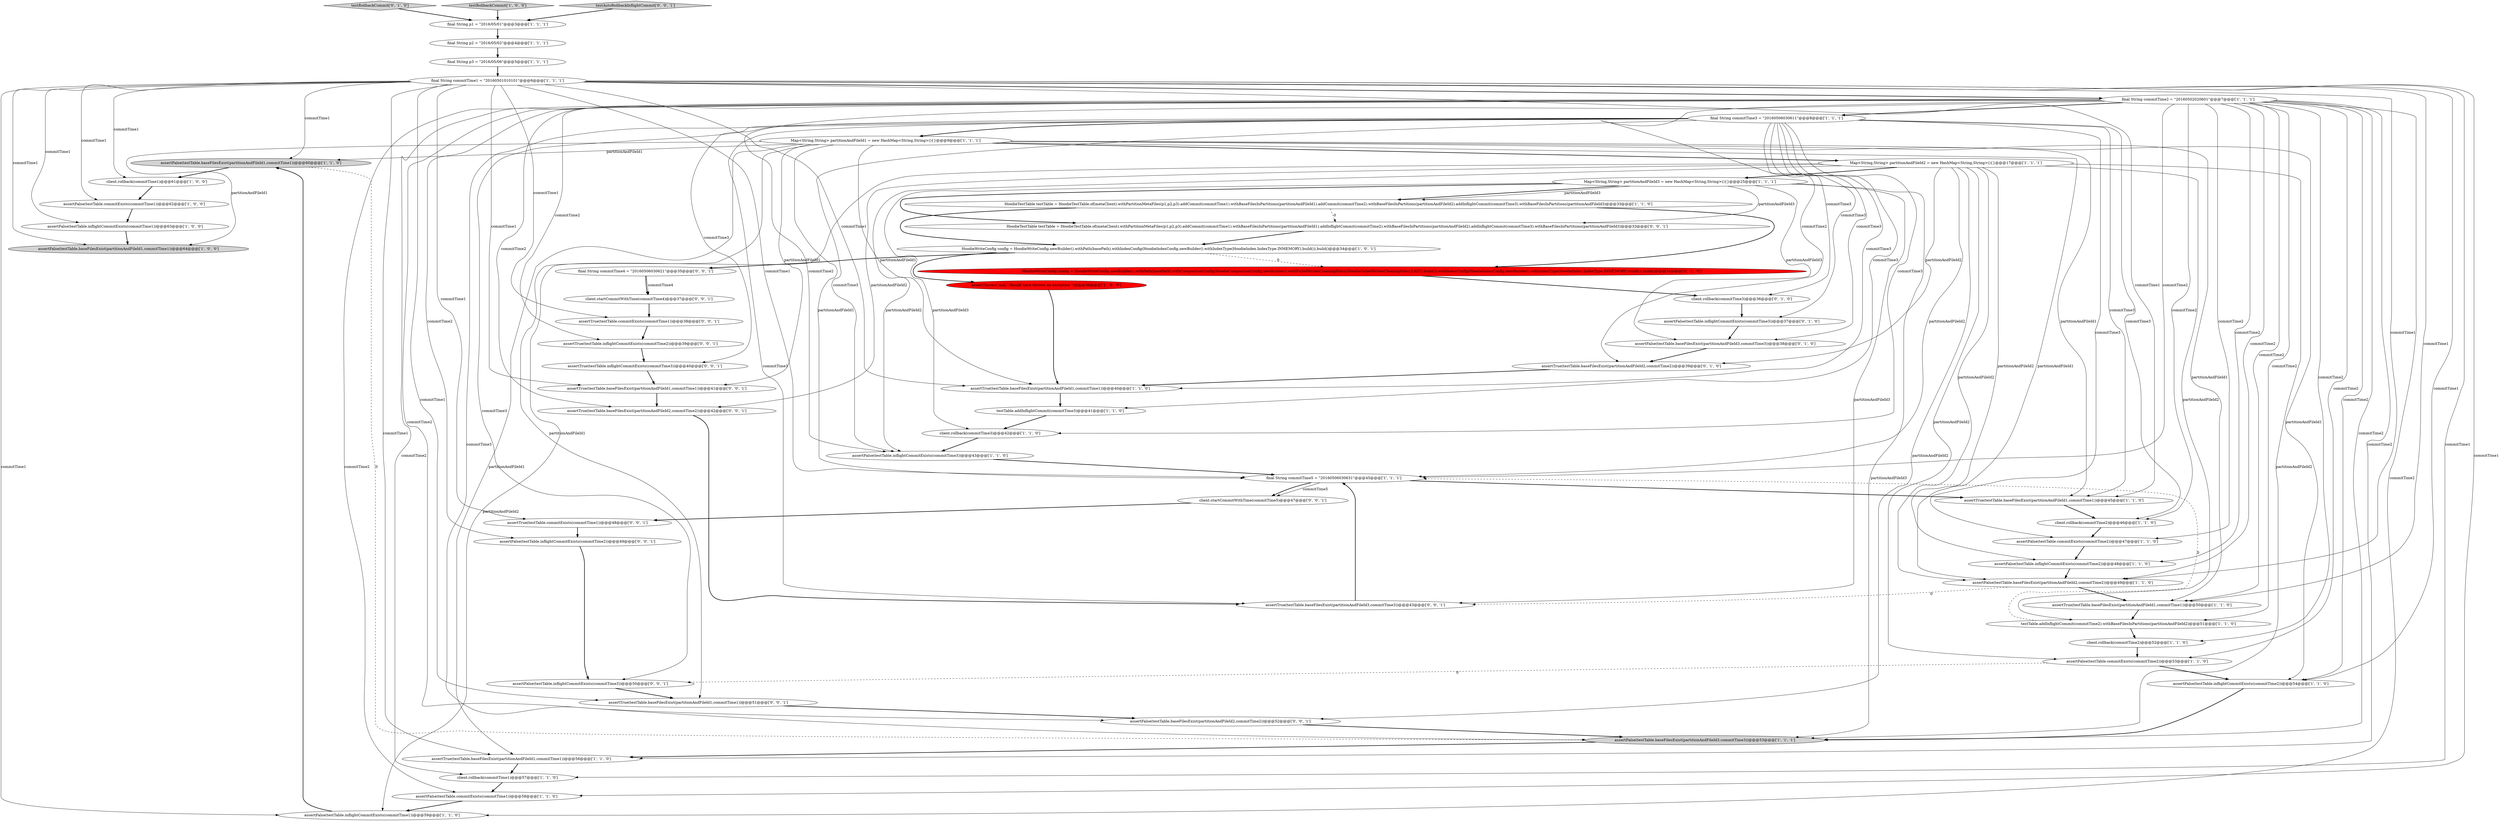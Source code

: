 digraph {
7 [style = filled, label = "assertFalse(testTable.baseFilesExist(partitionAndFileId1,commitTime1))@@@60@@@['1', '1', '0']", fillcolor = lightgray, shape = ellipse image = "AAA0AAABBB1BBB"];
20 [style = filled, label = "final String commitTime5 = \"20160506030631\"@@@45@@@['1', '1', '1']", fillcolor = white, shape = ellipse image = "AAA0AAABBB1BBB"];
58 [style = filled, label = "assertTrue(testTable.inflightCommitExists(commitTime3))@@@40@@@['0', '0', '1']", fillcolor = white, shape = ellipse image = "AAA0AAABBB3BBB"];
39 [style = filled, label = "testRollbackCommit['0', '1', '0']", fillcolor = lightgray, shape = diamond image = "AAA0AAABBB2BBB"];
54 [style = filled, label = "client.startCommitWithTime(commitTime4)@@@37@@@['0', '0', '1']", fillcolor = white, shape = ellipse image = "AAA0AAABBB3BBB"];
36 [style = filled, label = "assertFalse(testTable.commitExists(commitTime1))@@@62@@@['1', '0', '0']", fillcolor = white, shape = ellipse image = "AAA0AAABBB1BBB"];
42 [style = filled, label = "client.rollback(commitTime3)@@@36@@@['0', '1', '0']", fillcolor = white, shape = ellipse image = "AAA0AAABBB2BBB"];
37 [style = filled, label = "assertFalse(testTable.inflightCommitExists(commitTime1))@@@63@@@['1', '0', '0']", fillcolor = white, shape = ellipse image = "AAA0AAABBB1BBB"];
35 [style = filled, label = "HoodieWriteConfig config = HoodieWriteConfig.newBuilder().withPath(basePath).withIndexConfig(HoodieIndexConfig.newBuilder().withIndexType(HoodieIndex.IndexType.INMEMORY).build()).build()@@@34@@@['1', '0', '1']", fillcolor = white, shape = ellipse image = "AAA0AAABBB1BBB"];
38 [style = filled, label = "assertFalse(testTable.baseFilesExist(partitionAndFileId3,commitTime3))@@@38@@@['0', '1', '0']", fillcolor = white, shape = ellipse image = "AAA0AAABBB2BBB"];
44 [style = filled, label = "assertFalse(testTable.inflightCommitExists(commitTime2))@@@49@@@['0', '0', '1']", fillcolor = white, shape = ellipse image = "AAA0AAABBB3BBB"];
25 [style = filled, label = "client.rollback(commitTime1)@@@61@@@['1', '0', '0']", fillcolor = white, shape = ellipse image = "AAA0AAABBB1BBB"];
29 [style = filled, label = "testTable.addInflightCommit(commitTime2).withBaseFilesInPartitions(partitionAndFileId2)@@@51@@@['1', '1', '0']", fillcolor = white, shape = ellipse image = "AAA0AAABBB1BBB"];
16 [style = filled, label = "testRollbackCommit['1', '0', '0']", fillcolor = lightgray, shape = diamond image = "AAA0AAABBB1BBB"];
3 [style = filled, label = "testTable.addInflightCommit(commitTime3)@@@41@@@['1', '1', '0']", fillcolor = white, shape = ellipse image = "AAA0AAABBB1BBB"];
5 [style = filled, label = "Map<String,String> partitionAndFileId1 = new HashMap<String,String>(){}@@@9@@@['1', '1', '1']", fillcolor = white, shape = ellipse image = "AAA0AAABBB1BBB"];
15 [style = filled, label = "assertFalse(testTable.commitExists(commitTime2))@@@53@@@['1', '1', '0']", fillcolor = white, shape = ellipse image = "AAA0AAABBB1BBB"];
0 [style = filled, label = "client.rollback(commitTime3)@@@42@@@['1', '1', '0']", fillcolor = white, shape = ellipse image = "AAA0AAABBB1BBB"];
28 [style = filled, label = "client.rollback(commitTime2)@@@52@@@['1', '1', '0']", fillcolor = white, shape = ellipse image = "AAA0AAABBB1BBB"];
59 [style = filled, label = "assertTrue(testTable.baseFilesExist(partitionAndFileId2,commitTime2))@@@42@@@['0', '0', '1']", fillcolor = white, shape = ellipse image = "AAA0AAABBB3BBB"];
51 [style = filled, label = "assertTrue(testTable.baseFilesExist(partitionAndFileId1,commitTime1))@@@41@@@['0', '0', '1']", fillcolor = white, shape = ellipse image = "AAA0AAABBB3BBB"];
46 [style = filled, label = "assertTrue(testTable.baseFilesExist(partitionAndFileId1,commitTime1))@@@51@@@['0', '0', '1']", fillcolor = white, shape = ellipse image = "AAA0AAABBB3BBB"];
45 [style = filled, label = "testAutoRollbackInflightCommit['0', '0', '1']", fillcolor = lightgray, shape = diamond image = "AAA0AAABBB3BBB"];
18 [style = filled, label = "assertThrows(,null,\"Should have thrown an exception \")@@@36@@@['1', '0', '0']", fillcolor = red, shape = ellipse image = "AAA1AAABBB1BBB"];
9 [style = filled, label = "assertFalse(testTable.baseFilesExist(partitionAndFileId2,commitTime2))@@@49@@@['1', '1', '0']", fillcolor = white, shape = ellipse image = "AAA0AAABBB1BBB"];
52 [style = filled, label = "assertTrue(testTable.inflightCommitExists(commitTime2))@@@39@@@['0', '0', '1']", fillcolor = white, shape = ellipse image = "AAA0AAABBB3BBB"];
47 [style = filled, label = "final String commitTime4 = \"20160506030621\"@@@35@@@['0', '0', '1']", fillcolor = white, shape = ellipse image = "AAA0AAABBB3BBB"];
17 [style = filled, label = "assertFalse(testTable.inflightCommitExists(commitTime1))@@@59@@@['1', '1', '0']", fillcolor = white, shape = ellipse image = "AAA0AAABBB1BBB"];
57 [style = filled, label = "assertTrue(testTable.commitExists(commitTime1))@@@48@@@['0', '0', '1']", fillcolor = white, shape = ellipse image = "AAA0AAABBB3BBB"];
33 [style = filled, label = "HoodieTestTable testTable = HoodieTestTable.of(metaClient).withPartitionMetaFiles(p1,p2,p3).addCommit(commitTime1).withBaseFilesInPartitions(partitionAndFileId1).addCommit(commitTime2).withBaseFilesInPartitions(partitionAndFileId2).addInflightCommit(commitTime3).withBaseFilesInPartitions(partitionAndFileId3)@@@33@@@['1', '1', '0']", fillcolor = white, shape = ellipse image = "AAA0AAABBB1BBB"];
49 [style = filled, label = "client.startCommitWithTime(commitTime5)@@@47@@@['0', '0', '1']", fillcolor = white, shape = ellipse image = "AAA0AAABBB3BBB"];
4 [style = filled, label = "assertFalse(testTable.inflightCommitExists(commitTime2))@@@54@@@['1', '1', '0']", fillcolor = white, shape = ellipse image = "AAA0AAABBB1BBB"];
10 [style = filled, label = "final String p1 = \"2016/05/01\"@@@3@@@['1', '1', '1']", fillcolor = white, shape = ellipse image = "AAA0AAABBB1BBB"];
11 [style = filled, label = "assertTrue(testTable.baseFilesExist(partitionAndFileId1,commitTime1))@@@45@@@['1', '1', '0']", fillcolor = white, shape = ellipse image = "AAA0AAABBB1BBB"];
8 [style = filled, label = "assertFalse(testTable.baseFilesExist(partitionAndFileId3,commitTime3))@@@53@@@['1', '1', '1']", fillcolor = lightgray, shape = ellipse image = "AAA0AAABBB1BBB"];
21 [style = filled, label = "client.rollback(commitTime2)@@@46@@@['1', '1', '0']", fillcolor = white, shape = ellipse image = "AAA0AAABBB1BBB"];
30 [style = filled, label = "assertFalse(testTable.inflightCommitExists(commitTime3))@@@43@@@['1', '1', '0']", fillcolor = white, shape = ellipse image = "AAA0AAABBB1BBB"];
32 [style = filled, label = "assertFalse(testTable.commitExists(commitTime2))@@@47@@@['1', '1', '0']", fillcolor = white, shape = ellipse image = "AAA0AAABBB1BBB"];
19 [style = filled, label = "assertTrue(testTable.baseFilesExist(partitionAndFileId1,commitTime1))@@@50@@@['1', '1', '0']", fillcolor = white, shape = ellipse image = "AAA0AAABBB1BBB"];
34 [style = filled, label = "final String p2 = \"2016/05/02\"@@@4@@@['1', '1', '1']", fillcolor = white, shape = ellipse image = "AAA0AAABBB1BBB"];
23 [style = filled, label = "Map<String,String> partitionAndFileId2 = new HashMap<String,String>(){}@@@17@@@['1', '1', '1']", fillcolor = white, shape = ellipse image = "AAA0AAABBB1BBB"];
14 [style = filled, label = "assertFalse(testTable.inflightCommitExists(commitTime2))@@@48@@@['1', '1', '0']", fillcolor = white, shape = ellipse image = "AAA0AAABBB1BBB"];
22 [style = filled, label = "client.rollback(commitTime1)@@@57@@@['1', '1', '0']", fillcolor = white, shape = ellipse image = "AAA0AAABBB1BBB"];
40 [style = filled, label = "assertFalse(testTable.inflightCommitExists(commitTime3))@@@37@@@['0', '1', '0']", fillcolor = white, shape = ellipse image = "AAA0AAABBB2BBB"];
53 [style = filled, label = "assertTrue(testTable.commitExists(commitTime1))@@@38@@@['0', '0', '1']", fillcolor = white, shape = ellipse image = "AAA0AAABBB3BBB"];
6 [style = filled, label = "assertTrue(testTable.baseFilesExist(partitionAndFileId1,commitTime1))@@@40@@@['1', '1', '0']", fillcolor = white, shape = ellipse image = "AAA0AAABBB1BBB"];
12 [style = filled, label = "final String commitTime2 = \"20160502020601\"@@@7@@@['1', '1', '1']", fillcolor = white, shape = ellipse image = "AAA0AAABBB1BBB"];
41 [style = filled, label = "HoodieWriteConfig config = HoodieWriteConfig.newBuilder().withPath(basePath).withCompactionConfig(HoodieCompactionConfig.newBuilder().withFailedWritesCleaningPolicy(HoodieFailedWritesCleaningPolicy.LAZY).build()).withIndexConfig(HoodieIndexConfig.newBuilder().withIndexType(HoodieIndex.IndexType.INMEMORY).build()).build()@@@34@@@['0', '1', '0']", fillcolor = red, shape = ellipse image = "AAA1AAABBB2BBB"];
26 [style = filled, label = "final String commitTime1 = \"20160501010101\"@@@6@@@['1', '1', '1']", fillcolor = white, shape = ellipse image = "AAA0AAABBB1BBB"];
43 [style = filled, label = "assertTrue(testTable.baseFilesExist(partitionAndFileId2,commitTime2))@@@39@@@['0', '1', '0']", fillcolor = white, shape = ellipse image = "AAA0AAABBB2BBB"];
1 [style = filled, label = "assertFalse(testTable.commitExists(commitTime1))@@@58@@@['1', '1', '0']", fillcolor = white, shape = ellipse image = "AAA0AAABBB1BBB"];
55 [style = filled, label = "assertTrue(testTable.baseFilesExist(partitionAndFileId3,commitTime3))@@@43@@@['0', '0', '1']", fillcolor = white, shape = ellipse image = "AAA0AAABBB3BBB"];
27 [style = filled, label = "final String p3 = \"2016/05/06\"@@@5@@@['1', '1', '1']", fillcolor = white, shape = ellipse image = "AAA0AAABBB1BBB"];
24 [style = filled, label = "Map<String,String> partitionAndFileId3 = new HashMap<String,String>(){}@@@25@@@['1', '1', '1']", fillcolor = white, shape = ellipse image = "AAA0AAABBB1BBB"];
2 [style = filled, label = "final String commitTime3 = \"20160506030611\"@@@8@@@['1', '1', '1']", fillcolor = white, shape = ellipse image = "AAA0AAABBB1BBB"];
31 [style = filled, label = "assertFalse(testTable.baseFilesExist(partitionAndFileId1,commitTime1))@@@64@@@['1', '0', '0']", fillcolor = lightgray, shape = ellipse image = "AAA0AAABBB1BBB"];
48 [style = filled, label = "HoodieTestTable testTable = HoodieTestTable.of(metaClient).withPartitionMetaFiles(p1,p2,p3).addCommit(commitTime1).withBaseFilesInPartitions(partitionAndFileId1).addInflightCommit(commitTime2).withBaseFilesInPartitions(partitionAndFileId2).addInflightCommit(commitTime3).withBaseFilesInPartitions(partitionAndFileId3)@@@33@@@['0', '0', '1']", fillcolor = white, shape = ellipse image = "AAA0AAABBB3BBB"];
56 [style = filled, label = "assertFalse(testTable.baseFilesExist(partitionAndFileId2,commitTime2))@@@52@@@['0', '0', '1']", fillcolor = white, shape = ellipse image = "AAA0AAABBB3BBB"];
13 [style = filled, label = "assertTrue(testTable.baseFilesExist(partitionAndFileId1,commitTime1))@@@56@@@['1', '1', '0']", fillcolor = white, shape = ellipse image = "AAA0AAABBB1BBB"];
50 [style = filled, label = "assertFalse(testTable.inflightCommitExists(commitTime3))@@@50@@@['0', '0', '1']", fillcolor = white, shape = ellipse image = "AAA0AAABBB3BBB"];
12->9 [style = solid, label="commitTime2"];
12->22 [style = solid, label="commitTime2"];
6->3 [style = bold, label=""];
0->30 [style = bold, label=""];
26->1 [style = solid, label="commitTime1"];
5->7 [style = solid, label="partitionAndFileId1"];
5->46 [style = solid, label="partitionAndFileId1"];
30->20 [style = bold, label=""];
23->29 [style = solid, label="partitionAndFileId2"];
24->38 [style = solid, label="partitionAndFileId3"];
12->52 [style = solid, label="commitTime2"];
48->35 [style = bold, label=""];
40->38 [style = bold, label=""];
5->31 [style = solid, label="partitionAndFileId1"];
26->57 [style = solid, label="commitTime1"];
26->6 [style = solid, label="commitTime1"];
23->43 [style = solid, label="partitionAndFileId2"];
2->30 [style = solid, label="commitTime3"];
26->12 [style = bold, label=""];
12->2 [style = bold, label=""];
2->11 [style = solid, label="commitTime3"];
26->53 [style = solid, label="commitTime1"];
37->31 [style = bold, label=""];
5->20 [style = solid, label="partitionAndFileId1"];
26->19 [style = solid, label="commitTime1"];
56->8 [style = bold, label=""];
2->40 [style = solid, label="commitTime3"];
5->51 [style = solid, label="partitionAndFileId1"];
12->21 [style = solid, label="commitTime2"];
54->53 [style = bold, label=""];
4->8 [style = bold, label=""];
14->9 [style = bold, label=""];
26->13 [style = solid, label="commitTime1"];
13->22 [style = bold, label=""];
12->13 [style = solid, label="commitTime2"];
45->10 [style = bold, label=""];
26->37 [style = solid, label="commitTime1"];
2->50 [style = solid, label="commitTime3"];
2->42 [style = solid, label="commitTime3"];
26->36 [style = solid, label="commitTime1"];
35->18 [style = bold, label=""];
5->23 [style = bold, label=""];
12->30 [style = solid, label="commitTime2"];
12->59 [style = solid, label="commitTime2"];
25->36 [style = bold, label=""];
26->11 [style = solid, label="commitTime1"];
53->52 [style = bold, label=""];
5->13 [style = solid, label="partitionAndFileId1"];
26->7 [style = solid, label="commitTime1"];
33->41 [style = bold, label=""];
44->50 [style = bold, label=""];
23->20 [style = solid, label="partitionAndFileId2"];
2->8 [style = solid, label="commitTime3"];
42->40 [style = bold, label=""];
3->0 [style = bold, label=""];
12->43 [style = solid, label="commitTime2"];
1->17 [style = bold, label=""];
15->50 [style = dashed, label="0"];
52->58 [style = bold, label=""];
10->34 [style = bold, label=""];
47->54 [style = bold, label=""];
58->51 [style = bold, label=""];
23->8 [style = solid, label="partitionAndFileId2"];
12->20 [style = solid, label="commitTime2"];
12->15 [style = solid, label="commitTime2"];
59->55 [style = bold, label=""];
29->20 [style = dashed, label="0"];
12->4 [style = solid, label="commitTime2"];
36->37 [style = bold, label=""];
2->0 [style = solid, label="commitTime3"];
27->26 [style = bold, label=""];
9->55 [style = dashed, label="0"];
12->32 [style = solid, label="commitTime2"];
46->56 [style = bold, label=""];
12->14 [style = solid, label="commitTime2"];
2->6 [style = solid, label="commitTime3"];
5->9 [style = solid, label="partitionAndFileId1"];
2->55 [style = solid, label="commitTime3"];
33->48 [style = dashed, label="0"];
23->9 [style = solid, label="partitionAndFileId2"];
19->29 [style = bold, label=""];
20->49 [style = solid, label="commitTime5"];
11->21 [style = bold, label=""];
7->8 [style = dashed, label="0"];
24->0 [style = solid, label="partitionAndFileId3"];
32->14 [style = bold, label=""];
23->15 [style = solid, label="partitionAndFileId2"];
12->44 [style = solid, label="commitTime2"];
26->9 [style = solid, label="commitTime1"];
23->56 [style = solid, label="partitionAndFileId2"];
26->25 [style = solid, label="commitTime1"];
24->33 [style = bold, label=""];
2->58 [style = solid, label="commitTime3"];
18->6 [style = bold, label=""];
5->4 [style = solid, label="partitionAndFileId1"];
12->29 [style = solid, label="commitTime2"];
26->46 [style = solid, label="commitTime1"];
5->19 [style = solid, label="partitionAndFileId1"];
9->19 [style = bold, label=""];
20->49 [style = bold, label=""];
26->20 [style = solid, label="commitTime1"];
22->1 [style = bold, label=""];
12->28 [style = solid, label="commitTime2"];
35->41 [style = dashed, label="0"];
2->3 [style = solid, label="commitTime3"];
38->43 [style = bold, label=""];
8->13 [style = bold, label=""];
2->5 [style = bold, label=""];
20->11 [style = bold, label=""];
26->22 [style = solid, label="commitTime1"];
47->54 [style = solid, label="commitTime4"];
33->35 [style = bold, label=""];
2->32 [style = solid, label="commitTime3"];
28->15 [style = bold, label=""];
12->1 [style = solid, label="commitTime2"];
55->20 [style = bold, label=""];
16->10 [style = bold, label=""];
50->46 [style = bold, label=""];
12->56 [style = solid, label="commitTime2"];
24->48 [style = solid, label="partitionAndFileId3"];
26->4 [style = solid, label="commitTime1"];
26->17 [style = solid, label="commitTime1"];
26->51 [style = solid, label="commitTime1"];
12->8 [style = solid, label="commitTime2"];
43->6 [style = bold, label=""];
51->59 [style = bold, label=""];
29->28 [style = bold, label=""];
17->7 [style = bold, label=""];
23->14 [style = solid, label="partitionAndFileId2"];
2->38 [style = solid, label="commitTime3"];
23->24 [style = bold, label=""];
24->33 [style = solid, label="partitionAndFileId3"];
21->32 [style = bold, label=""];
39->10 [style = bold, label=""];
15->4 [style = bold, label=""];
24->55 [style = solid, label="partitionAndFileId3"];
26->31 [style = solid, label="commitTime1"];
35->47 [style = bold, label=""];
23->30 [style = solid, label="partitionAndFileId2"];
12->17 [style = solid, label="commitTime2"];
57->44 [style = bold, label=""];
23->59 [style = solid, label="partitionAndFileId2"];
7->25 [style = bold, label=""];
23->17 [style = solid, label="partitionAndFileId2"];
5->6 [style = solid, label="partitionAndFileId1"];
5->11 [style = solid, label="partitionAndFileId1"];
49->57 [style = bold, label=""];
2->21 [style = solid, label="commitTime3"];
24->48 [style = bold, label=""];
12->19 [style = solid, label="commitTime2"];
34->27 [style = bold, label=""];
41->42 [style = bold, label=""];
24->8 [style = solid, label="partitionAndFileId3"];
}
